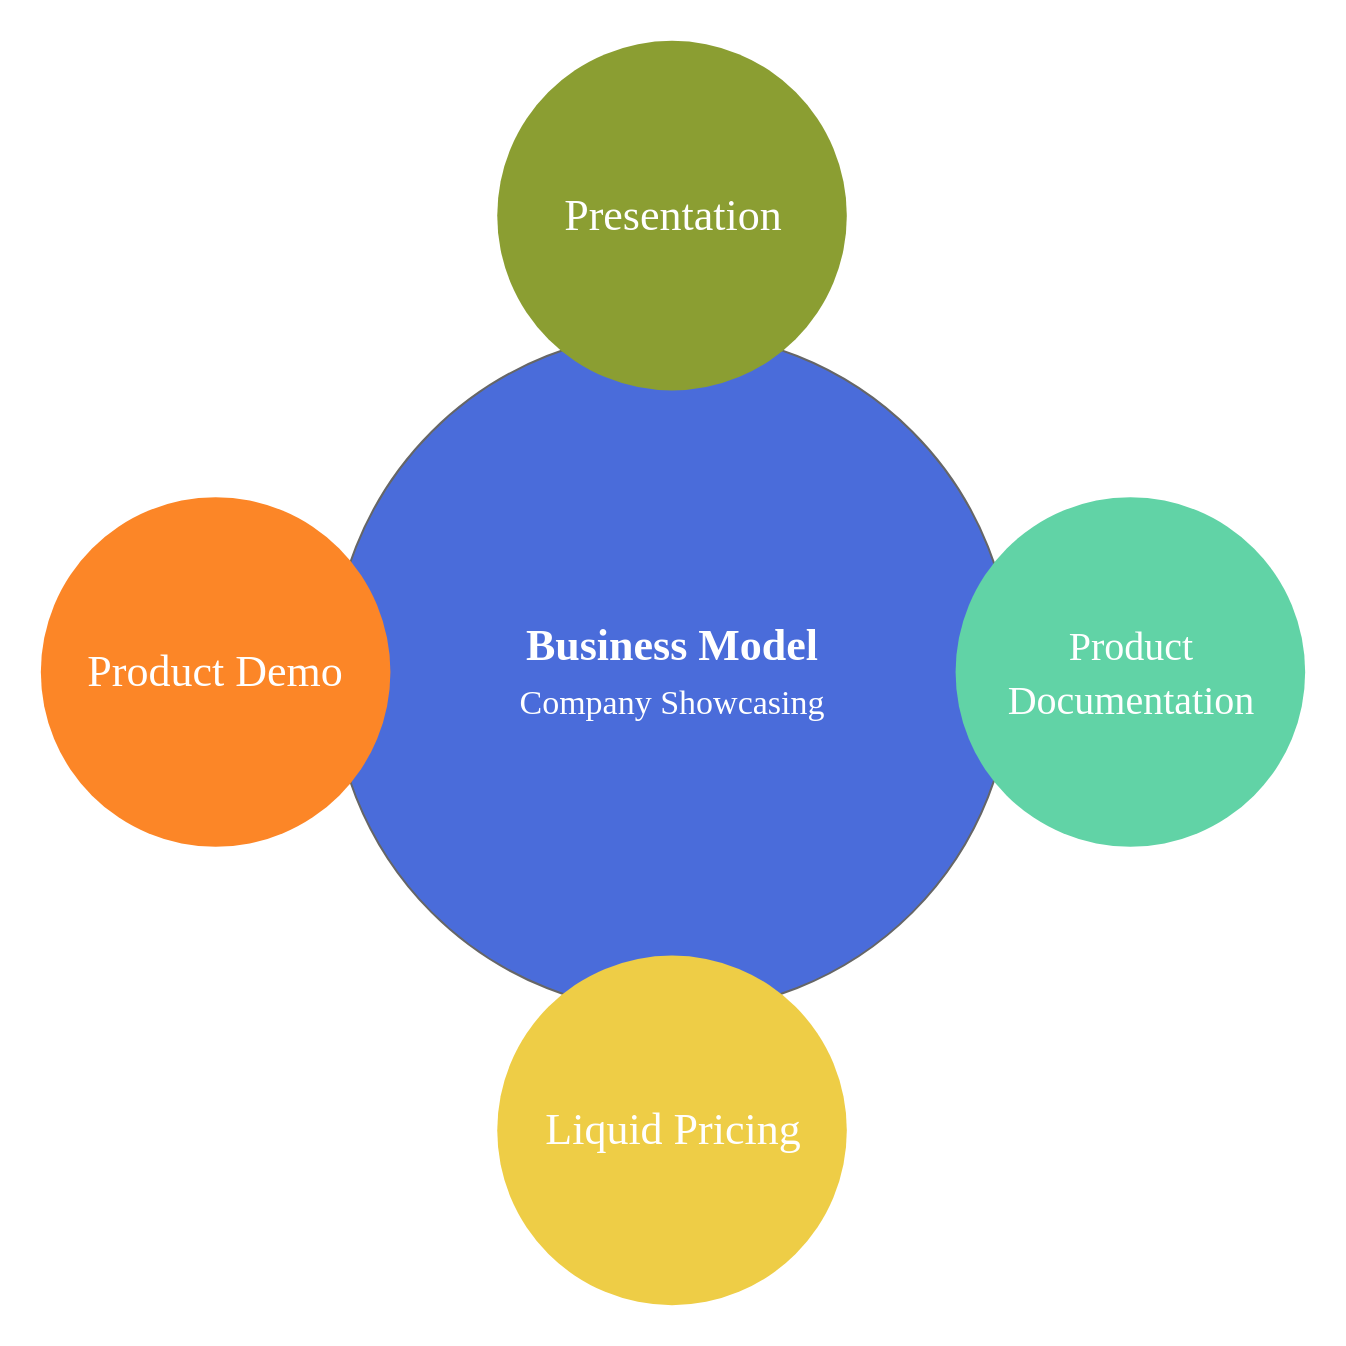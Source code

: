 <mxfile version="12.7.9" type="github" pages="2">
  <diagram name="Page-1" id="dd472eb7-4b8b-5cd9-a60b-b15522922e76">
    <mxGraphModel dx="2031" dy="1073" grid="1" gridSize="10" guides="0" tooltips="1" connect="0" arrows="0" fold="1" page="1" pageScale="1" pageWidth="450" pageHeight="200" background="none" math="0" shadow="0">
      <root>
        <mxCell id="0" />
        <mxCell id="1" parent="0" />
        <mxCell id="h7wJBRhOl-UGxyhpwKSQ-2" value="" style="group;direction=north;aspect=fixed;" vertex="1" connectable="0" parent="1">
          <mxGeometry x="180" y="30" width="671" height="671" as="geometry" />
        </mxCell>
        <mxCell id="374e34682ed331ee-1" value="&lt;div&gt;&lt;b&gt;&lt;font color=&quot;#FFFFFF&quot;&gt;Business&lt;/font&gt;&lt;font color=&quot;#FFFFFF&quot;&gt; Model&lt;/font&gt;&lt;/b&gt;&lt;/div&gt;&lt;div&gt;&lt;font color=&quot;#FFFFFF&quot;&gt;&lt;font style=&quot;font-size: 17px&quot;&gt;Company Showcasing&lt;/font&gt;&lt;br&gt;&lt;/font&gt;&lt;/div&gt;" style="ellipse;whiteSpace=wrap;html=1;rounded=0;shadow=0;dashed=0;comic=0;fontFamily=Verdana;fontSize=22;fontColor=#0069D1;fillColor=#4a6cda;strokeColor=#666666;" parent="h7wJBRhOl-UGxyhpwKSQ-2" vertex="1">
          <mxGeometry x="165.08" y="165.08" width="339.87" height="339.87" as="geometry" />
        </mxCell>
        <mxCell id="45236fa5f4b8e91a-1" value="&lt;font color=&quot;#FFFFFF&quot;&gt;Presentation&lt;/font&gt;" style="ellipse;whiteSpace=wrap;html=1;rounded=0;shadow=0;dashed=0;comic=0;fontFamily=Verdana;fontSize=22;fontColor=#0069D1;fillColor=#8b9e32;strokeColor=none;gradientColor=none;" parent="h7wJBRhOl-UGxyhpwKSQ-2" vertex="1">
          <mxGeometry x="247.619" y="19.421" width="174.79" height="174.79" as="geometry" />
        </mxCell>
        <mxCell id="45236fa5f4b8e91a-2" value="&lt;font color=&quot;#FFFFFF&quot;&gt;Liquid Pricing&lt;br&gt;&lt;/font&gt;" style="ellipse;whiteSpace=wrap;html=1;rounded=0;shadow=0;dashed=0;comic=0;fontFamily=Verdana;fontSize=22;fontColor=#0069D1;fillColor=#eecd46;strokeColor=none;" parent="h7wJBRhOl-UGxyhpwKSQ-2" vertex="1">
          <mxGeometry x="247.619" y="476.789" width="174.79" height="174.79" as="geometry" />
        </mxCell>
        <mxCell id="45236fa5f4b8e91a-3" value="&lt;font style=&quot;font-size: 20px&quot;&gt;&lt;font style=&quot;font-size: 20px&quot;&gt;&lt;font style=&quot;font-size: 20px&quot; color=&quot;#FFFFFF&quot;&gt;Product Documentation&lt;/font&gt;&lt;br&gt;&lt;/font&gt;&lt;/font&gt;" style="ellipse;whiteSpace=wrap;html=1;rounded=0;shadow=0;dashed=0;comic=0;fontFamily=Verdana;fontSize=22;fontColor=#0069D1;fillColor=#61d3a6;strokeColor=none;" parent="h7wJBRhOl-UGxyhpwKSQ-2" vertex="1">
          <mxGeometry x="476.789" y="247.619" width="174.79" height="174.79" as="geometry" />
        </mxCell>
        <mxCell id="45236fa5f4b8e91a-4" value="&lt;font color=&quot;#FFFFFF&quot;&gt;Product Demo&lt;br&gt;&lt;/font&gt;" style="ellipse;whiteSpace=wrap;html=1;rounded=0;shadow=0;dashed=0;comic=0;fontFamily=Verdana;fontSize=22;fontColor=#0069D1;fillColor=#fc8627;strokeColor=none;" parent="h7wJBRhOl-UGxyhpwKSQ-2" vertex="1">
          <mxGeometry x="19.421" y="247.619" width="174.79" height="174.79" as="geometry" />
        </mxCell>
      </root>
    </mxGraphModel>
  </diagram>
  <diagram id="YHooxUisERT1o5Nnl6Jw" name="Page-2">
    <mxGraphModel dx="1422" dy="751" grid="1" gridSize="10" guides="1" tooltips="1" connect="1" arrows="1" fold="1" page="1" pageScale="1" pageWidth="450" pageHeight="200" math="0" shadow="0">
      <root>
        <mxCell id="ImtYT3_Nx4_njDxWAHD0-0" />
        <mxCell id="ImtYT3_Nx4_njDxWAHD0-1" parent="ImtYT3_Nx4_njDxWAHD0-0" />
      </root>
    </mxGraphModel>
  </diagram>
</mxfile>
